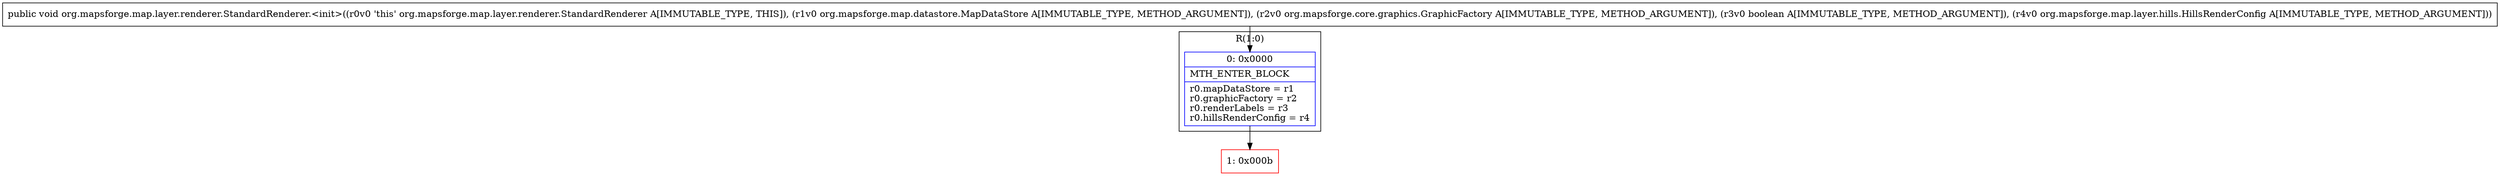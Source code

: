 digraph "CFG fororg.mapsforge.map.layer.renderer.StandardRenderer.\<init\>(Lorg\/mapsforge\/map\/datastore\/MapDataStore;Lorg\/mapsforge\/core\/graphics\/GraphicFactory;ZLorg\/mapsforge\/map\/layer\/hills\/HillsRenderConfig;)V" {
subgraph cluster_Region_1206235641 {
label = "R(1:0)";
node [shape=record,color=blue];
Node_0 [shape=record,label="{0\:\ 0x0000|MTH_ENTER_BLOCK\l|r0.mapDataStore = r1\lr0.graphicFactory = r2\lr0.renderLabels = r3\lr0.hillsRenderConfig = r4\l}"];
}
Node_1 [shape=record,color=red,label="{1\:\ 0x000b}"];
MethodNode[shape=record,label="{public void org.mapsforge.map.layer.renderer.StandardRenderer.\<init\>((r0v0 'this' org.mapsforge.map.layer.renderer.StandardRenderer A[IMMUTABLE_TYPE, THIS]), (r1v0 org.mapsforge.map.datastore.MapDataStore A[IMMUTABLE_TYPE, METHOD_ARGUMENT]), (r2v0 org.mapsforge.core.graphics.GraphicFactory A[IMMUTABLE_TYPE, METHOD_ARGUMENT]), (r3v0 boolean A[IMMUTABLE_TYPE, METHOD_ARGUMENT]), (r4v0 org.mapsforge.map.layer.hills.HillsRenderConfig A[IMMUTABLE_TYPE, METHOD_ARGUMENT])) }"];
MethodNode -> Node_0;
Node_0 -> Node_1;
}

